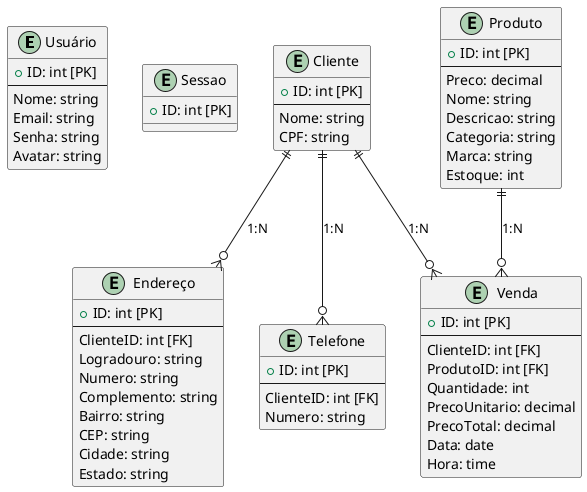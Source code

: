 @startuml
entity "Usuário" as Usuario {
  +ID: int [PK]
  --
  Nome: string
  Email: string
  Senha: string
  Avatar: string
}

entity "Sessao" as Sessao {
  +ID: int [PK]
}

entity "Cliente" as Cliente {
  +ID: int [PK]
  --
  Nome: string
  CPF: string
}

entity "Endereço" as Endereco {
  +ID: int [PK]
  --
  ClienteID: int [FK]
  Logradouro: string
  Numero: string
  Complemento: string
  Bairro: string
  CEP: string
  Cidade: string
  Estado: string
}

entity "Telefone" as Telefone {
  +ID: int [PK]
  --
  ClienteID: int [FK]
  Numero: string
}

entity "Produto" as Produto {
  +ID: int [PK]
  --
  Preco: decimal
  Nome: string
  Descricao: string
  Categoria: string
  Marca: string
  Estoque: int
}

entity "Venda" as Venda {
  +ID: int [PK]
  --
  ClienteID: int [FK]
  ProdutoID: int [FK]
  Quantidade: int
  PrecoUnitario: decimal
  PrecoTotal: decimal
  Data: date
  Hora: time
}

' Cardinality
Cliente ||--o{ Endereco: "1:N"
Cliente ||--o{ Telefone: "1:N"
Cliente ||--o{ Venda: "1:N"
Produto ||--o{ Venda: "1:N"
@enduml
